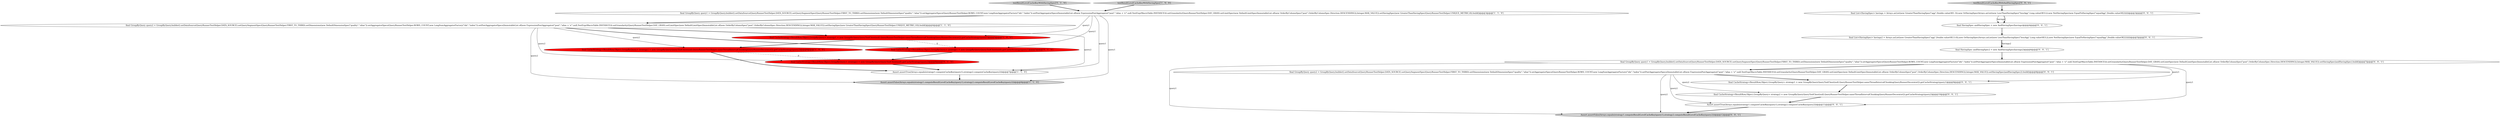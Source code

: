 digraph {
0 [style = filled, label = "final CacheStrategy<ResultRow,Object,GroupByQuery> strategy1 = new GroupByQueryQueryToolChest(null,QueryRunnerTestHelper.sameThreadIntervalChunkingQueryRunnerDecorator()).getCacheStrategy(query1)@@@5@@@['1', '0', '0']", fillcolor = red, shape = ellipse image = "AAA1AAABBB1BBB"];
16 [style = filled, label = "final HavingSpec andHavingSpec = new AndHavingSpec(havings)@@@4@@@['0', '0', '1']", fillcolor = white, shape = ellipse image = "AAA0AAABBB3BBB"];
8 [style = filled, label = "testResultLevelCacheKeyWithHavingSpec['0', '1', '0']", fillcolor = lightgray, shape = diamond image = "AAA0AAABBB2BBB"];
15 [style = filled, label = "Assert.assertFalse(Arrays.equals(strategy1.computeResultLevelCacheKey(query1),strategy2.computeResultLevelCacheKey(query2)))@@@12@@@['0', '0', '1']", fillcolor = lightgray, shape = ellipse image = "AAA0AAABBB3BBB"];
1 [style = filled, label = "Assert.assertTrue(Arrays.equals(strategy1.computeCacheKey(query1),strategy2.computeCacheKey(query2)))@@@7@@@['1', '1', '0']", fillcolor = white, shape = ellipse image = "AAA0AAABBB1BBB"];
17 [style = filled, label = "final GroupByQuery query1 = GroupByQuery.builder().setDataSource(QueryRunnerTestHelper.DATA_SOURCE).setQuerySegmentSpec(QueryRunnerTestHelper.FIRST_TO_THIRD).setDimensions(new DefaultDimensionSpec(\"quality\",\"alias\")).setAggregatorSpecs(QueryRunnerTestHelper.ROWS_COUNT,new LongSumAggregatorFactory(\"idx\",\"index\")).setPostAggregatorSpecs(ImmutableList.of(new ExpressionPostAggregator(\"post\",\"alias + 'x'\",null,TestExprMacroTable.INSTANCE))).setGranularity(QueryRunnerTestHelper.DAY_GRAN).setLimitSpec(new DefaultLimitSpec(ImmutableList.of(new OrderByColumnSpec(\"post\",OrderByColumnSpec.Direction.DESCENDING)),Integer.MAX_VALUE)).setHavingSpec(andHavingSpec).build()@@@7@@@['0', '0', '1']", fillcolor = white, shape = ellipse image = "AAA0AAABBB3BBB"];
20 [style = filled, label = "final HavingSpec andHavingSpec2 = new AndHavingSpec(havings2)@@@6@@@['0', '0', '1']", fillcolor = white, shape = ellipse image = "AAA0AAABBB3BBB"];
11 [style = filled, label = "final GroupByQuery query2 = GroupByQuery.builder().setDataSource(QueryRunnerTestHelper.DATA_SOURCE).setQuerySegmentSpec(QueryRunnerTestHelper.FIRST_TO_THIRD).setDimensions(new DefaultDimensionSpec(\"quality\",\"alias\")).setAggregatorSpecs(QueryRunnerTestHelper.ROWS_COUNT,new LongSumAggregatorFactory(\"idx\",\"index\")).setPostAggregatorSpecs(ImmutableList.of(new ExpressionPostAggregator(\"post\",\"alias + 'x'\",null,TestExprMacroTable.INSTANCE))).setGranularity(QueryRunnerTestHelper.DAY_GRAN).setLimitSpec(new DefaultLimitSpec(ImmutableList.of(new OrderByColumnSpec(\"post\",OrderByColumnSpec.Direction.DESCENDING)),Integer.MAX_VALUE)).setHavingSpec(andHavingSpec2).build()@@@8@@@['0', '0', '1']", fillcolor = white, shape = ellipse image = "AAA0AAABBB3BBB"];
12 [style = filled, label = "Assert.assertTrue(Arrays.equals(strategy1.computeCacheKey(query1),strategy2.computeCacheKey(query2)))@@@11@@@['0', '0', '1']", fillcolor = white, shape = ellipse image = "AAA0AAABBB3BBB"];
10 [style = filled, label = "final CacheStrategy<ResultRow,Object,GroupByQuery> strategy1 = new GroupByQueryQueryToolChest(null,QueryRunnerTestHelper.sameThreadIntervalChunkingQueryRunnerDecorator()).getCacheStrategy(query1)@@@9@@@['0', '0', '1']", fillcolor = white, shape = ellipse image = "AAA0AAABBB3BBB"];
6 [style = filled, label = "final CacheStrategy<ResultRow,Object,GroupByQuery> strategy2 = new GroupByQueryQueryToolChest(null,QueryRunnerTestHelper.sameThreadIntervalChunkingQueryRunnerDecorator()).getCacheStrategy(query2)@@@6@@@['1', '0', '0']", fillcolor = red, shape = ellipse image = "AAA1AAABBB1BBB"];
14 [style = filled, label = "final CacheStrategy<ResultRow,Object,GroupByQuery> strategy2 = new GroupByQueryQueryToolChest(null,QueryRunnerTestHelper.sameThreadIntervalChunkingQueryRunnerDecorator()).getCacheStrategy(query2)@@@10@@@['0', '0', '1']", fillcolor = white, shape = ellipse image = "AAA0AAABBB3BBB"];
19 [style = filled, label = "final List<HavingSpec> havings2 = Arrays.asList(new GreaterThanHavingSpec(\"agg\",Double.valueOf(13.0)),new OrHavingSpec(Arrays.asList(new LessThanHavingSpec(\"lessAgg\",Long.valueOf(1L)),new NotHavingSpec(new EqualToHavingSpec(\"equalAgg\",Double.valueOf(22))))))@@@5@@@['0', '0', '1']", fillcolor = white, shape = ellipse image = "AAA0AAABBB3BBB"];
9 [style = filled, label = "final CacheStrategy<ResultRow,Object,GroupByQuery> strategy2 = new GroupByQueryQueryToolChest(null).getCacheStrategy(query2)@@@6@@@['0', '1', '0']", fillcolor = red, shape = ellipse image = "AAA1AAABBB2BBB"];
2 [style = filled, label = "testResultLevelCacheKeyWithHavingSpec['1', '0', '0']", fillcolor = lightgray, shape = diamond image = "AAA0AAABBB1BBB"];
7 [style = filled, label = "final CacheStrategy<ResultRow,Object,GroupByQuery> strategy1 = new GroupByQueryQueryToolChest(null).getCacheStrategy(query1)@@@5@@@['0', '1', '0']", fillcolor = red, shape = ellipse image = "AAA1AAABBB2BBB"];
18 [style = filled, label = "final List<HavingSpec> havings = Arrays.asList(new GreaterThanHavingSpec(\"agg\",Double.valueOf(1.3)),new OrHavingSpec(Arrays.asList(new LessThanHavingSpec(\"lessAgg\",Long.valueOf(1L)),new NotHavingSpec(new EqualToHavingSpec(\"equalAgg\",Double.valueOf(2))))))@@@3@@@['0', '0', '1']", fillcolor = white, shape = ellipse image = "AAA0AAABBB3BBB"];
5 [style = filled, label = "Assert.assertFalse(Arrays.equals(strategy1.computeResultLevelCacheKey(query1),strategy2.computeResultLevelCacheKey(query2)))@@@8@@@['1', '1', '0']", fillcolor = lightgray, shape = ellipse image = "AAA0AAABBB1BBB"];
3 [style = filled, label = "final GroupByQuery query1 = GroupByQuery.builder().setDataSource(QueryRunnerTestHelper.DATA_SOURCE).setQuerySegmentSpec(QueryRunnerTestHelper.FIRST_TO_THIRD).setDimensions(new DefaultDimensionSpec(\"quality\",\"alias\")).setAggregatorSpecs(QueryRunnerTestHelper.ROWS_COUNT,new LongSumAggregatorFactory(\"idx\",\"index\")).setPostAggregatorSpecs(ImmutableList.of(new ExpressionPostAggregator(\"post\",\"alias + 'x'\",null,TestExprMacroTable.INSTANCE))).setGranularity(QueryRunnerTestHelper.DAY_GRAN).setLimitSpec(new DefaultLimitSpec(ImmutableList.of(new OrderByColumnSpec(\"post\",OrderByColumnSpec.Direction.DESCENDING)),Integer.MAX_VALUE)).setHavingSpec(new GreaterThanHavingSpec(QueryRunnerTestHelper.UNIQUE_METRIC,8)).build()@@@3@@@['1', '1', '0']", fillcolor = white, shape = ellipse image = "AAA0AAABBB1BBB"];
4 [style = filled, label = "final GroupByQuery query2 = GroupByQuery.builder().setDataSource(QueryRunnerTestHelper.DATA_SOURCE).setQuerySegmentSpec(QueryRunnerTestHelper.FIRST_TO_THIRD).setDimensions(new DefaultDimensionSpec(\"quality\",\"alias\")).setAggregatorSpecs(QueryRunnerTestHelper.ROWS_COUNT,new LongSumAggregatorFactory(\"idx\",\"index\")).setPostAggregatorSpecs(ImmutableList.of(new ExpressionPostAggregator(\"post\",\"alias + 'x'\",null,TestExprMacroTable.INSTANCE))).setGranularity(QueryRunnerTestHelper.DAY_GRAN).setLimitSpec(new DefaultLimitSpec(ImmutableList.of(new OrderByColumnSpec(\"post\",OrderByColumnSpec.Direction.DESCENDING)),Integer.MAX_VALUE)).setHavingSpec(new GreaterThanHavingSpec(QueryRunnerTestHelper.UNIQUE_METRIC,10)).build()@@@4@@@['1', '1', '0']", fillcolor = white, shape = ellipse image = "AAA0AAABBB1BBB"];
13 [style = filled, label = "testResultLevelCacheKeyWithAndHavingSpec['0', '0', '1']", fillcolor = lightgray, shape = diamond image = "AAA0AAABBB3BBB"];
1->5 [style = bold, label=""];
4->6 [style = solid, label="query2"];
20->17 [style = bold, label=""];
10->14 [style = bold, label=""];
0->6 [style = bold, label=""];
18->16 [style = solid, label="havings"];
19->20 [style = bold, label=""];
2->3 [style = bold, label=""];
8->3 [style = bold, label=""];
12->15 [style = bold, label=""];
19->20 [style = solid, label="havings2"];
6->9 [style = dashed, label="0"];
17->10 [style = solid, label="query1"];
17->12 [style = solid, label="query1"];
4->9 [style = solid, label="query2"];
3->7 [style = solid, label="query1"];
11->12 [style = solid, label="query2"];
16->19 [style = bold, label=""];
3->4 [style = bold, label=""];
4->7 [style = bold, label=""];
17->15 [style = solid, label="query1"];
4->0 [style = bold, label=""];
7->9 [style = bold, label=""];
6->1 [style = bold, label=""];
11->15 [style = solid, label="query2"];
3->1 [style = solid, label="query1"];
11->10 [style = bold, label=""];
3->5 [style = solid, label="query1"];
14->12 [style = bold, label=""];
4->1 [style = solid, label="query2"];
4->5 [style = solid, label="query2"];
9->1 [style = bold, label=""];
0->7 [style = dashed, label="0"];
3->0 [style = solid, label="query1"];
11->14 [style = solid, label="query2"];
13->18 [style = bold, label=""];
17->11 [style = bold, label=""];
18->16 [style = bold, label=""];
}
